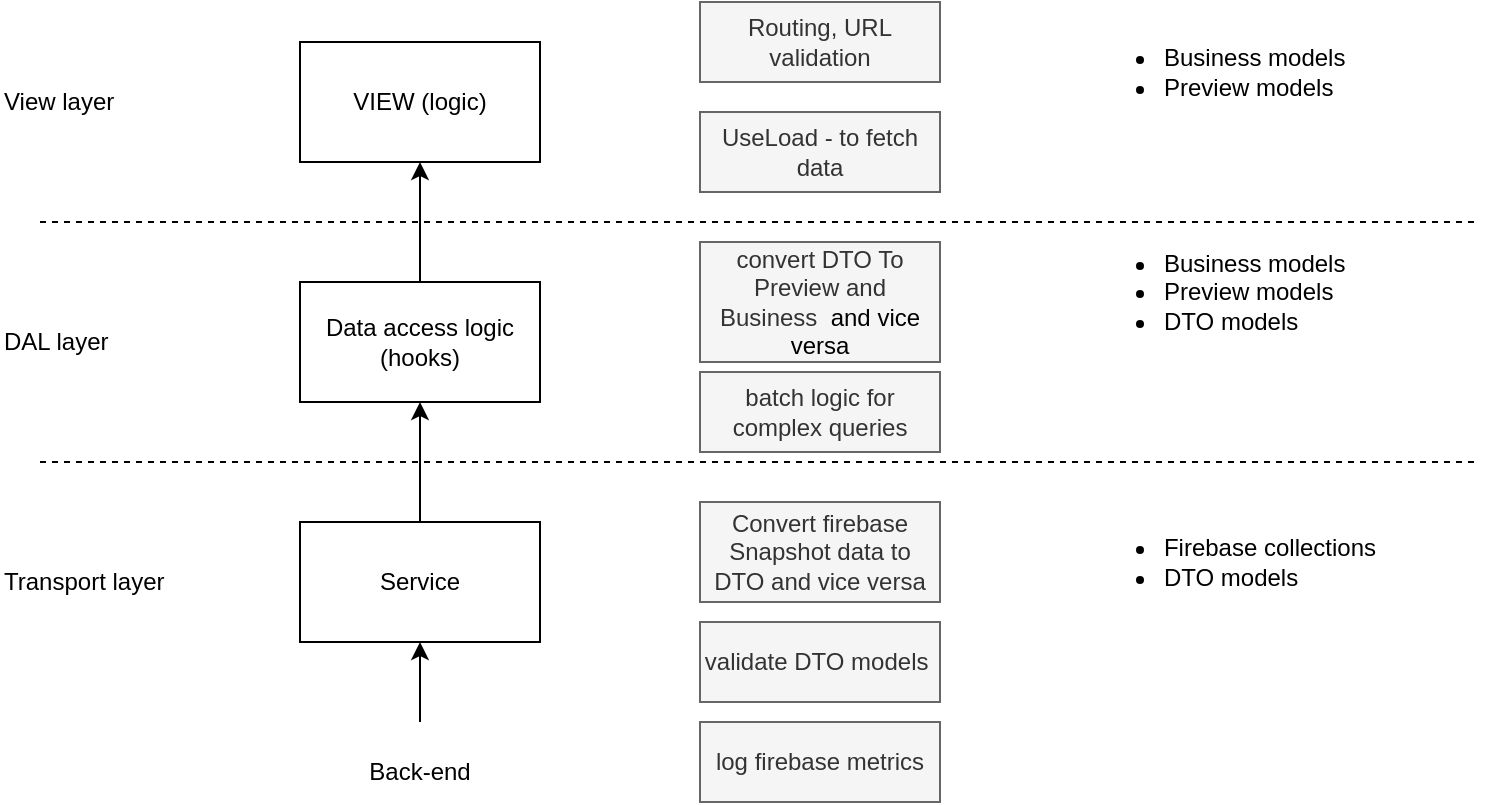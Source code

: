 <mxfile version="22.1.11" type="device">
  <diagram name="Page-1" id="qXiaa-e5cX-Asu3SHQ3i">
    <mxGraphModel dx="989" dy="626" grid="1" gridSize="10" guides="1" tooltips="1" connect="1" arrows="1" fold="1" page="1" pageScale="1" pageWidth="850" pageHeight="1100" math="0" shadow="0">
      <root>
        <mxCell id="0" />
        <mxCell id="1" parent="0" />
        <mxCell id="JeiDQeIqSDZP37zK-pn1-1" value="" style="endArrow=none;dashed=1;html=1;rounded=0;" parent="1" edge="1">
          <mxGeometry width="50" height="50" relative="1" as="geometry">
            <mxPoint x="230" y="320" as="sourcePoint" />
            <mxPoint x="950" y="320" as="targetPoint" />
          </mxGeometry>
        </mxCell>
        <mxCell id="JeiDQeIqSDZP37zK-pn1-2" value="" style="endArrow=none;dashed=1;html=1;rounded=0;" parent="1" edge="1">
          <mxGeometry width="50" height="50" relative="1" as="geometry">
            <mxPoint x="230" y="440" as="sourcePoint" />
            <mxPoint x="950" y="440" as="targetPoint" />
          </mxGeometry>
        </mxCell>
        <mxCell id="JeiDQeIqSDZP37zK-pn1-11" value="Service" style="html=1;whiteSpace=wrap;" parent="1" vertex="1">
          <mxGeometry x="360" y="470" width="120" height="60" as="geometry" />
        </mxCell>
        <mxCell id="JeiDQeIqSDZP37zK-pn1-12" value="Data access logic (hooks)" style="html=1;whiteSpace=wrap;" parent="1" vertex="1">
          <mxGeometry x="360" y="350" width="120" height="60" as="geometry" />
        </mxCell>
        <mxCell id="JeiDQeIqSDZP37zK-pn1-13" value="VIEW (logic)" style="html=1;whiteSpace=wrap;" parent="1" vertex="1">
          <mxGeometry x="360" y="230" width="120" height="60" as="geometry" />
        </mxCell>
        <mxCell id="JeiDQeIqSDZP37zK-pn1-14" value="" style="endArrow=classic;html=1;rounded=0;entryX=0.5;entryY=1;entryDx=0;entryDy=0;" parent="1" target="JeiDQeIqSDZP37zK-pn1-11" edge="1">
          <mxGeometry width="50" height="50" relative="1" as="geometry">
            <mxPoint x="420" y="570" as="sourcePoint" />
            <mxPoint x="480" y="520" as="targetPoint" />
          </mxGeometry>
        </mxCell>
        <mxCell id="JeiDQeIqSDZP37zK-pn1-17" value="" style="endArrow=classic;html=1;rounded=0;entryX=0.5;entryY=1;entryDx=0;entryDy=0;exitX=0.5;exitY=0;exitDx=0;exitDy=0;" parent="1" source="JeiDQeIqSDZP37zK-pn1-11" target="JeiDQeIqSDZP37zK-pn1-12" edge="1">
          <mxGeometry width="50" height="50" relative="1" as="geometry">
            <mxPoint x="430" y="610" as="sourcePoint" />
            <mxPoint x="430" y="530" as="targetPoint" />
          </mxGeometry>
        </mxCell>
        <mxCell id="JeiDQeIqSDZP37zK-pn1-18" value="" style="endArrow=classic;html=1;rounded=0;entryX=0.5;entryY=1;entryDx=0;entryDy=0;exitX=0.5;exitY=0;exitDx=0;exitDy=0;" parent="1" source="JeiDQeIqSDZP37zK-pn1-12" target="JeiDQeIqSDZP37zK-pn1-13" edge="1">
          <mxGeometry width="50" height="50" relative="1" as="geometry">
            <mxPoint x="440" y="620" as="sourcePoint" />
            <mxPoint x="440" y="540" as="targetPoint" />
          </mxGeometry>
        </mxCell>
        <mxCell id="7Neqq3dsCcLXtfbqQzyr-12" value="&lt;ul&gt;&lt;li style=&quot;text-align: left;&quot;&gt;Firebase collections&lt;/li&gt;&lt;li style=&quot;text-align: left;&quot;&gt;DTO models&lt;/li&gt;&lt;/ul&gt;" style="text;html=1;strokeColor=none;fillColor=none;align=center;verticalAlign=middle;whiteSpace=wrap;rounded=0;" parent="1" vertex="1">
          <mxGeometry x="750" y="475" width="150" height="30" as="geometry" />
        </mxCell>
        <mxCell id="YTr6dIwD4O5Q6CULZTlz-1" value="&lt;ul&gt;&lt;li&gt;Business models&lt;/li&gt;&lt;li style=&quot;&quot;&gt;Preview models&lt;/li&gt;&lt;/ul&gt;" style="text;html=1;strokeColor=none;fillColor=none;align=left;verticalAlign=middle;whiteSpace=wrap;rounded=0;" parent="1" vertex="1">
          <mxGeometry x="750" y="230" width="150" height="30" as="geometry" />
        </mxCell>
        <mxCell id="YTr6dIwD4O5Q6CULZTlz-3" value="&lt;ul&gt;&lt;li&gt;Business models&lt;/li&gt;&lt;li style=&quot;&quot;&gt;Preview models&lt;/li&gt;&lt;li style=&quot;&quot;&gt;DTO models&lt;/li&gt;&lt;/ul&gt;" style="text;html=1;strokeColor=none;fillColor=none;align=left;verticalAlign=middle;whiteSpace=wrap;rounded=0;" parent="1" vertex="1">
          <mxGeometry x="750" y="340" width="150" height="30" as="geometry" />
        </mxCell>
        <mxCell id="YTr6dIwD4O5Q6CULZTlz-4" value="Routing, URL validation" style="html=1;whiteSpace=wrap;fillColor=#f5f5f5;fontColor=#333333;strokeColor=#666666;" parent="1" vertex="1">
          <mxGeometry x="560" y="210" width="120" height="40" as="geometry" />
        </mxCell>
        <mxCell id="YTr6dIwD4O5Q6CULZTlz-5" value="View layer" style="text;html=1;strokeColor=none;fillColor=none;align=left;verticalAlign=middle;whiteSpace=wrap;rounded=0;" parent="1" vertex="1">
          <mxGeometry x="210" y="245" width="80" height="30" as="geometry" />
        </mxCell>
        <mxCell id="YTr6dIwD4O5Q6CULZTlz-6" value="DAL layer" style="text;html=1;strokeColor=none;fillColor=none;align=left;verticalAlign=middle;whiteSpace=wrap;rounded=0;" parent="1" vertex="1">
          <mxGeometry x="210" y="365" width="90" height="30" as="geometry" />
        </mxCell>
        <mxCell id="YTr6dIwD4O5Q6CULZTlz-7" value="Transport layer" style="text;html=1;strokeColor=none;fillColor=none;align=left;verticalAlign=middle;whiteSpace=wrap;rounded=0;" parent="1" vertex="1">
          <mxGeometry x="210" y="485" width="90" height="30" as="geometry" />
        </mxCell>
        <mxCell id="xu9rCJrtn5sGh2Ad8RDT-1" value="validate DTO models&amp;nbsp;" style="html=1;whiteSpace=wrap;fillColor=#f5f5f5;fontColor=#333333;strokeColor=#666666;" parent="1" vertex="1">
          <mxGeometry x="560" y="520" width="120" height="40" as="geometry" />
        </mxCell>
        <mxCell id="xu9rCJrtn5sGh2Ad8RDT-2" value="Convert firebase Snapshot data to DTO and vice versa" style="html=1;whiteSpace=wrap;fillColor=#f5f5f5;fontColor=#333333;strokeColor=#666666;" parent="1" vertex="1">
          <mxGeometry x="560" y="460" width="120" height="50" as="geometry" />
        </mxCell>
        <mxCell id="xu9rCJrtn5sGh2Ad8RDT-3" value="convert DTO To Preview and Business&amp;nbsp;&lt;span style=&quot;color: rgb(0, 0, 0);&quot;&gt;&amp;nbsp;and vice versa&lt;/span&gt;" style="html=1;whiteSpace=wrap;fillColor=#f5f5f5;fontColor=#333333;strokeColor=#666666;" parent="1" vertex="1">
          <mxGeometry x="560" y="330" width="120" height="60" as="geometry" />
        </mxCell>
        <mxCell id="xu9rCJrtn5sGh2Ad8RDT-4" value="batch logic for complex queries" style="html=1;whiteSpace=wrap;fillColor=#f5f5f5;fontColor=#333333;strokeColor=#666666;" parent="1" vertex="1">
          <mxGeometry x="560" y="395" width="120" height="40" as="geometry" />
        </mxCell>
        <mxCell id="xu9rCJrtn5sGh2Ad8RDT-5" value="UseLoad - to fetch data" style="html=1;whiteSpace=wrap;fillColor=#f5f5f5;fontColor=#333333;strokeColor=#666666;" parent="1" vertex="1">
          <mxGeometry x="560" y="265" width="120" height="40" as="geometry" />
        </mxCell>
        <mxCell id="xu9rCJrtn5sGh2Ad8RDT-7" value="Back-end" style="text;html=1;strokeColor=none;fillColor=none;align=center;verticalAlign=middle;whiteSpace=wrap;rounded=0;" parent="1" vertex="1">
          <mxGeometry x="390" y="580" width="60" height="30" as="geometry" />
        </mxCell>
        <mxCell id="4nsGMS9WByFYKRyKfV7L-1" value="log firebase metrics" style="html=1;whiteSpace=wrap;fillColor=#f5f5f5;fontColor=#333333;strokeColor=#666666;" vertex="1" parent="1">
          <mxGeometry x="560" y="570" width="120" height="40" as="geometry" />
        </mxCell>
      </root>
    </mxGraphModel>
  </diagram>
</mxfile>
